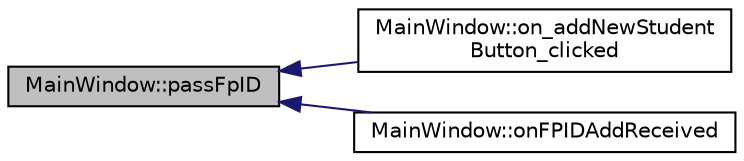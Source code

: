 digraph "MainWindow::passFpID"
{
  edge [fontname="Helvetica",fontsize="10",labelfontname="Helvetica",labelfontsize="10"];
  node [fontname="Helvetica",fontsize="10",shape=record];
  rankdir="LR";
  Node1 [label="MainWindow::passFpID",height=0.2,width=0.4,color="black", fillcolor="grey75", style="filled", fontcolor="black"];
  Node1 -> Node2 [dir="back",color="midnightblue",fontsize="10",style="solid"];
  Node2 [label="MainWindow::on_addNewStudent\lButton_clicked",height=0.2,width=0.4,color="black", fillcolor="white", style="filled",URL="$class_main_window.html#aaf19111b868ab633946d093bf0c2eb76",tooltip="Open add student window when button is clicked. "];
  Node1 -> Node3 [dir="back",color="midnightblue",fontsize="10",style="solid"];
  Node3 [label="MainWindow::onFPIDAddReceived",height=0.2,width=0.4,color="black", fillcolor="white", style="filled",URL="$class_main_window.html#a48b5324cb6ef02b6153ef22da4304fe2",tooltip="Triggered when add student window is opened, fingerprint sensor will switch to add mode and emit fpID..."];
}
